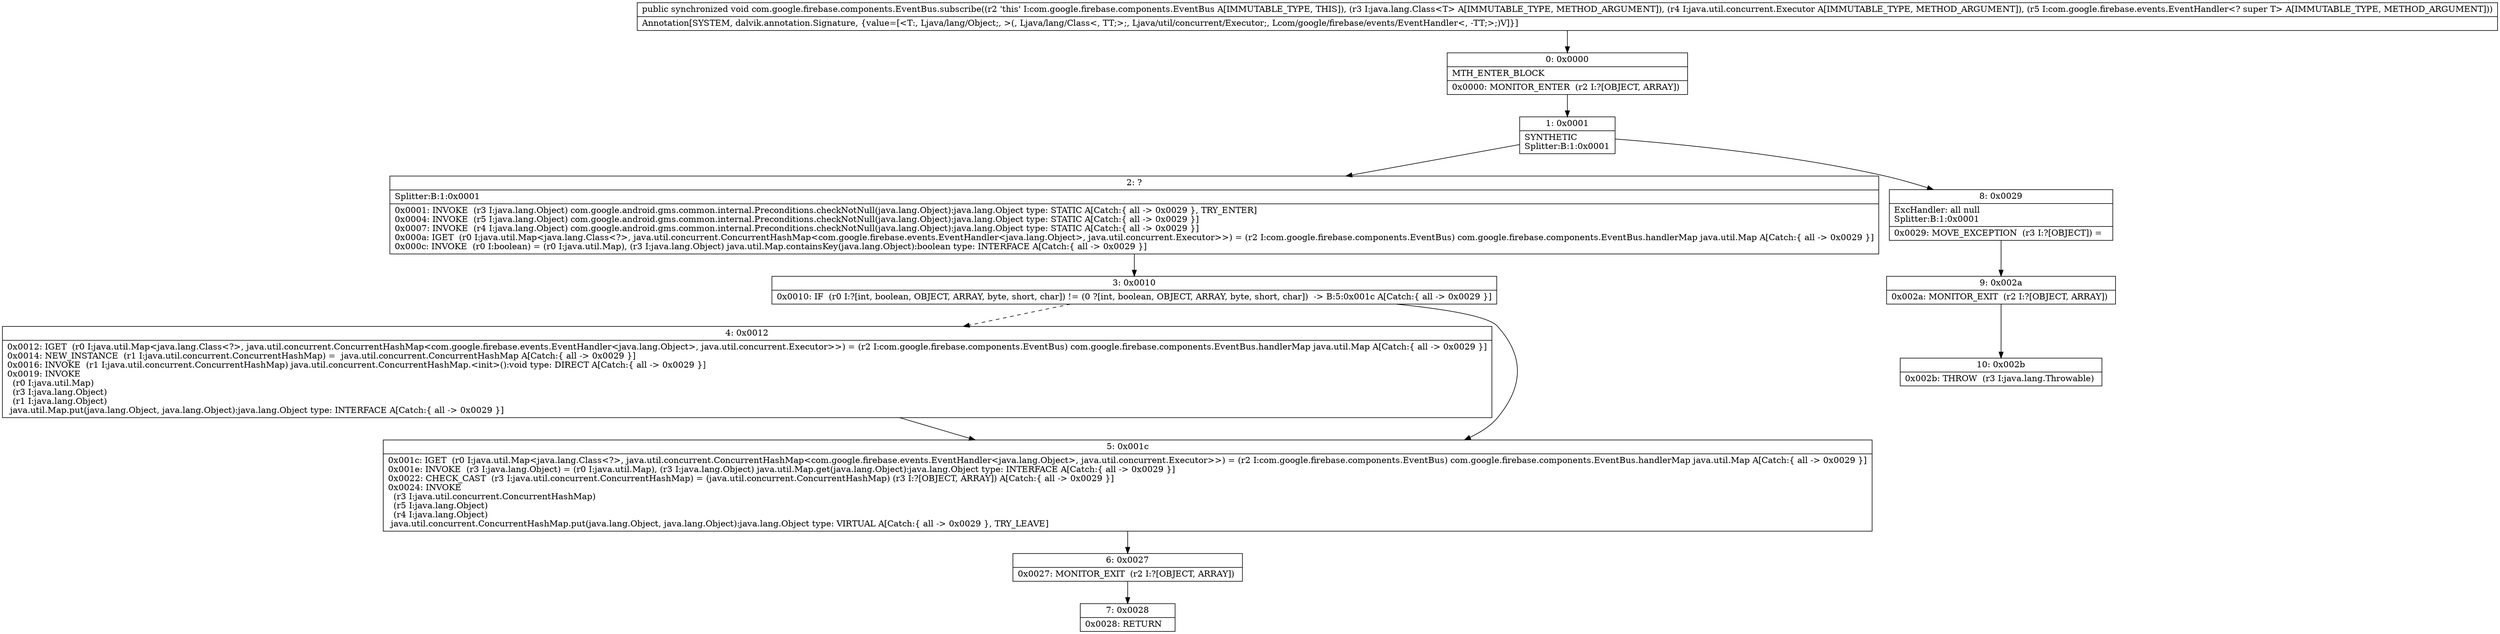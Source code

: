 digraph "CFG forcom.google.firebase.components.EventBus.subscribe(Ljava\/lang\/Class;Ljava\/util\/concurrent\/Executor;Lcom\/google\/firebase\/events\/EventHandler;)V" {
Node_0 [shape=record,label="{0\:\ 0x0000|MTH_ENTER_BLOCK\l|0x0000: MONITOR_ENTER  (r2 I:?[OBJECT, ARRAY]) \l}"];
Node_1 [shape=record,label="{1\:\ 0x0001|SYNTHETIC\lSplitter:B:1:0x0001\l}"];
Node_2 [shape=record,label="{2\:\ ?|Splitter:B:1:0x0001\l|0x0001: INVOKE  (r3 I:java.lang.Object) com.google.android.gms.common.internal.Preconditions.checkNotNull(java.lang.Object):java.lang.Object type: STATIC A[Catch:\{ all \-\> 0x0029 \}, TRY_ENTER]\l0x0004: INVOKE  (r5 I:java.lang.Object) com.google.android.gms.common.internal.Preconditions.checkNotNull(java.lang.Object):java.lang.Object type: STATIC A[Catch:\{ all \-\> 0x0029 \}]\l0x0007: INVOKE  (r4 I:java.lang.Object) com.google.android.gms.common.internal.Preconditions.checkNotNull(java.lang.Object):java.lang.Object type: STATIC A[Catch:\{ all \-\> 0x0029 \}]\l0x000a: IGET  (r0 I:java.util.Map\<java.lang.Class\<?\>, java.util.concurrent.ConcurrentHashMap\<com.google.firebase.events.EventHandler\<java.lang.Object\>, java.util.concurrent.Executor\>\>) = (r2 I:com.google.firebase.components.EventBus) com.google.firebase.components.EventBus.handlerMap java.util.Map A[Catch:\{ all \-\> 0x0029 \}]\l0x000c: INVOKE  (r0 I:boolean) = (r0 I:java.util.Map), (r3 I:java.lang.Object) java.util.Map.containsKey(java.lang.Object):boolean type: INTERFACE A[Catch:\{ all \-\> 0x0029 \}]\l}"];
Node_3 [shape=record,label="{3\:\ 0x0010|0x0010: IF  (r0 I:?[int, boolean, OBJECT, ARRAY, byte, short, char]) != (0 ?[int, boolean, OBJECT, ARRAY, byte, short, char])  \-\> B:5:0x001c A[Catch:\{ all \-\> 0x0029 \}]\l}"];
Node_4 [shape=record,label="{4\:\ 0x0012|0x0012: IGET  (r0 I:java.util.Map\<java.lang.Class\<?\>, java.util.concurrent.ConcurrentHashMap\<com.google.firebase.events.EventHandler\<java.lang.Object\>, java.util.concurrent.Executor\>\>) = (r2 I:com.google.firebase.components.EventBus) com.google.firebase.components.EventBus.handlerMap java.util.Map A[Catch:\{ all \-\> 0x0029 \}]\l0x0014: NEW_INSTANCE  (r1 I:java.util.concurrent.ConcurrentHashMap) =  java.util.concurrent.ConcurrentHashMap A[Catch:\{ all \-\> 0x0029 \}]\l0x0016: INVOKE  (r1 I:java.util.concurrent.ConcurrentHashMap) java.util.concurrent.ConcurrentHashMap.\<init\>():void type: DIRECT A[Catch:\{ all \-\> 0x0029 \}]\l0x0019: INVOKE  \l  (r0 I:java.util.Map)\l  (r3 I:java.lang.Object)\l  (r1 I:java.lang.Object)\l java.util.Map.put(java.lang.Object, java.lang.Object):java.lang.Object type: INTERFACE A[Catch:\{ all \-\> 0x0029 \}]\l}"];
Node_5 [shape=record,label="{5\:\ 0x001c|0x001c: IGET  (r0 I:java.util.Map\<java.lang.Class\<?\>, java.util.concurrent.ConcurrentHashMap\<com.google.firebase.events.EventHandler\<java.lang.Object\>, java.util.concurrent.Executor\>\>) = (r2 I:com.google.firebase.components.EventBus) com.google.firebase.components.EventBus.handlerMap java.util.Map A[Catch:\{ all \-\> 0x0029 \}]\l0x001e: INVOKE  (r3 I:java.lang.Object) = (r0 I:java.util.Map), (r3 I:java.lang.Object) java.util.Map.get(java.lang.Object):java.lang.Object type: INTERFACE A[Catch:\{ all \-\> 0x0029 \}]\l0x0022: CHECK_CAST  (r3 I:java.util.concurrent.ConcurrentHashMap) = (java.util.concurrent.ConcurrentHashMap) (r3 I:?[OBJECT, ARRAY]) A[Catch:\{ all \-\> 0x0029 \}]\l0x0024: INVOKE  \l  (r3 I:java.util.concurrent.ConcurrentHashMap)\l  (r5 I:java.lang.Object)\l  (r4 I:java.lang.Object)\l java.util.concurrent.ConcurrentHashMap.put(java.lang.Object, java.lang.Object):java.lang.Object type: VIRTUAL A[Catch:\{ all \-\> 0x0029 \}, TRY_LEAVE]\l}"];
Node_6 [shape=record,label="{6\:\ 0x0027|0x0027: MONITOR_EXIT  (r2 I:?[OBJECT, ARRAY]) \l}"];
Node_7 [shape=record,label="{7\:\ 0x0028|0x0028: RETURN   \l}"];
Node_8 [shape=record,label="{8\:\ 0x0029|ExcHandler: all null\lSplitter:B:1:0x0001\l|0x0029: MOVE_EXCEPTION  (r3 I:?[OBJECT]) =  \l}"];
Node_9 [shape=record,label="{9\:\ 0x002a|0x002a: MONITOR_EXIT  (r2 I:?[OBJECT, ARRAY]) \l}"];
Node_10 [shape=record,label="{10\:\ 0x002b|0x002b: THROW  (r3 I:java.lang.Throwable) \l}"];
MethodNode[shape=record,label="{public synchronized void com.google.firebase.components.EventBus.subscribe((r2 'this' I:com.google.firebase.components.EventBus A[IMMUTABLE_TYPE, THIS]), (r3 I:java.lang.Class\<T\> A[IMMUTABLE_TYPE, METHOD_ARGUMENT]), (r4 I:java.util.concurrent.Executor A[IMMUTABLE_TYPE, METHOD_ARGUMENT]), (r5 I:com.google.firebase.events.EventHandler\<? super T\> A[IMMUTABLE_TYPE, METHOD_ARGUMENT]))  | Annotation[SYSTEM, dalvik.annotation.Signature, \{value=[\<T:, Ljava\/lang\/Object;, \>(, Ljava\/lang\/Class\<, TT;\>;, Ljava\/util\/concurrent\/Executor;, Lcom\/google\/firebase\/events\/EventHandler\<, \-TT;\>;)V]\}]\l}"];
MethodNode -> Node_0;
Node_0 -> Node_1;
Node_1 -> Node_2;
Node_1 -> Node_8;
Node_2 -> Node_3;
Node_3 -> Node_4[style=dashed];
Node_3 -> Node_5;
Node_4 -> Node_5;
Node_5 -> Node_6;
Node_6 -> Node_7;
Node_8 -> Node_9;
Node_9 -> Node_10;
}

